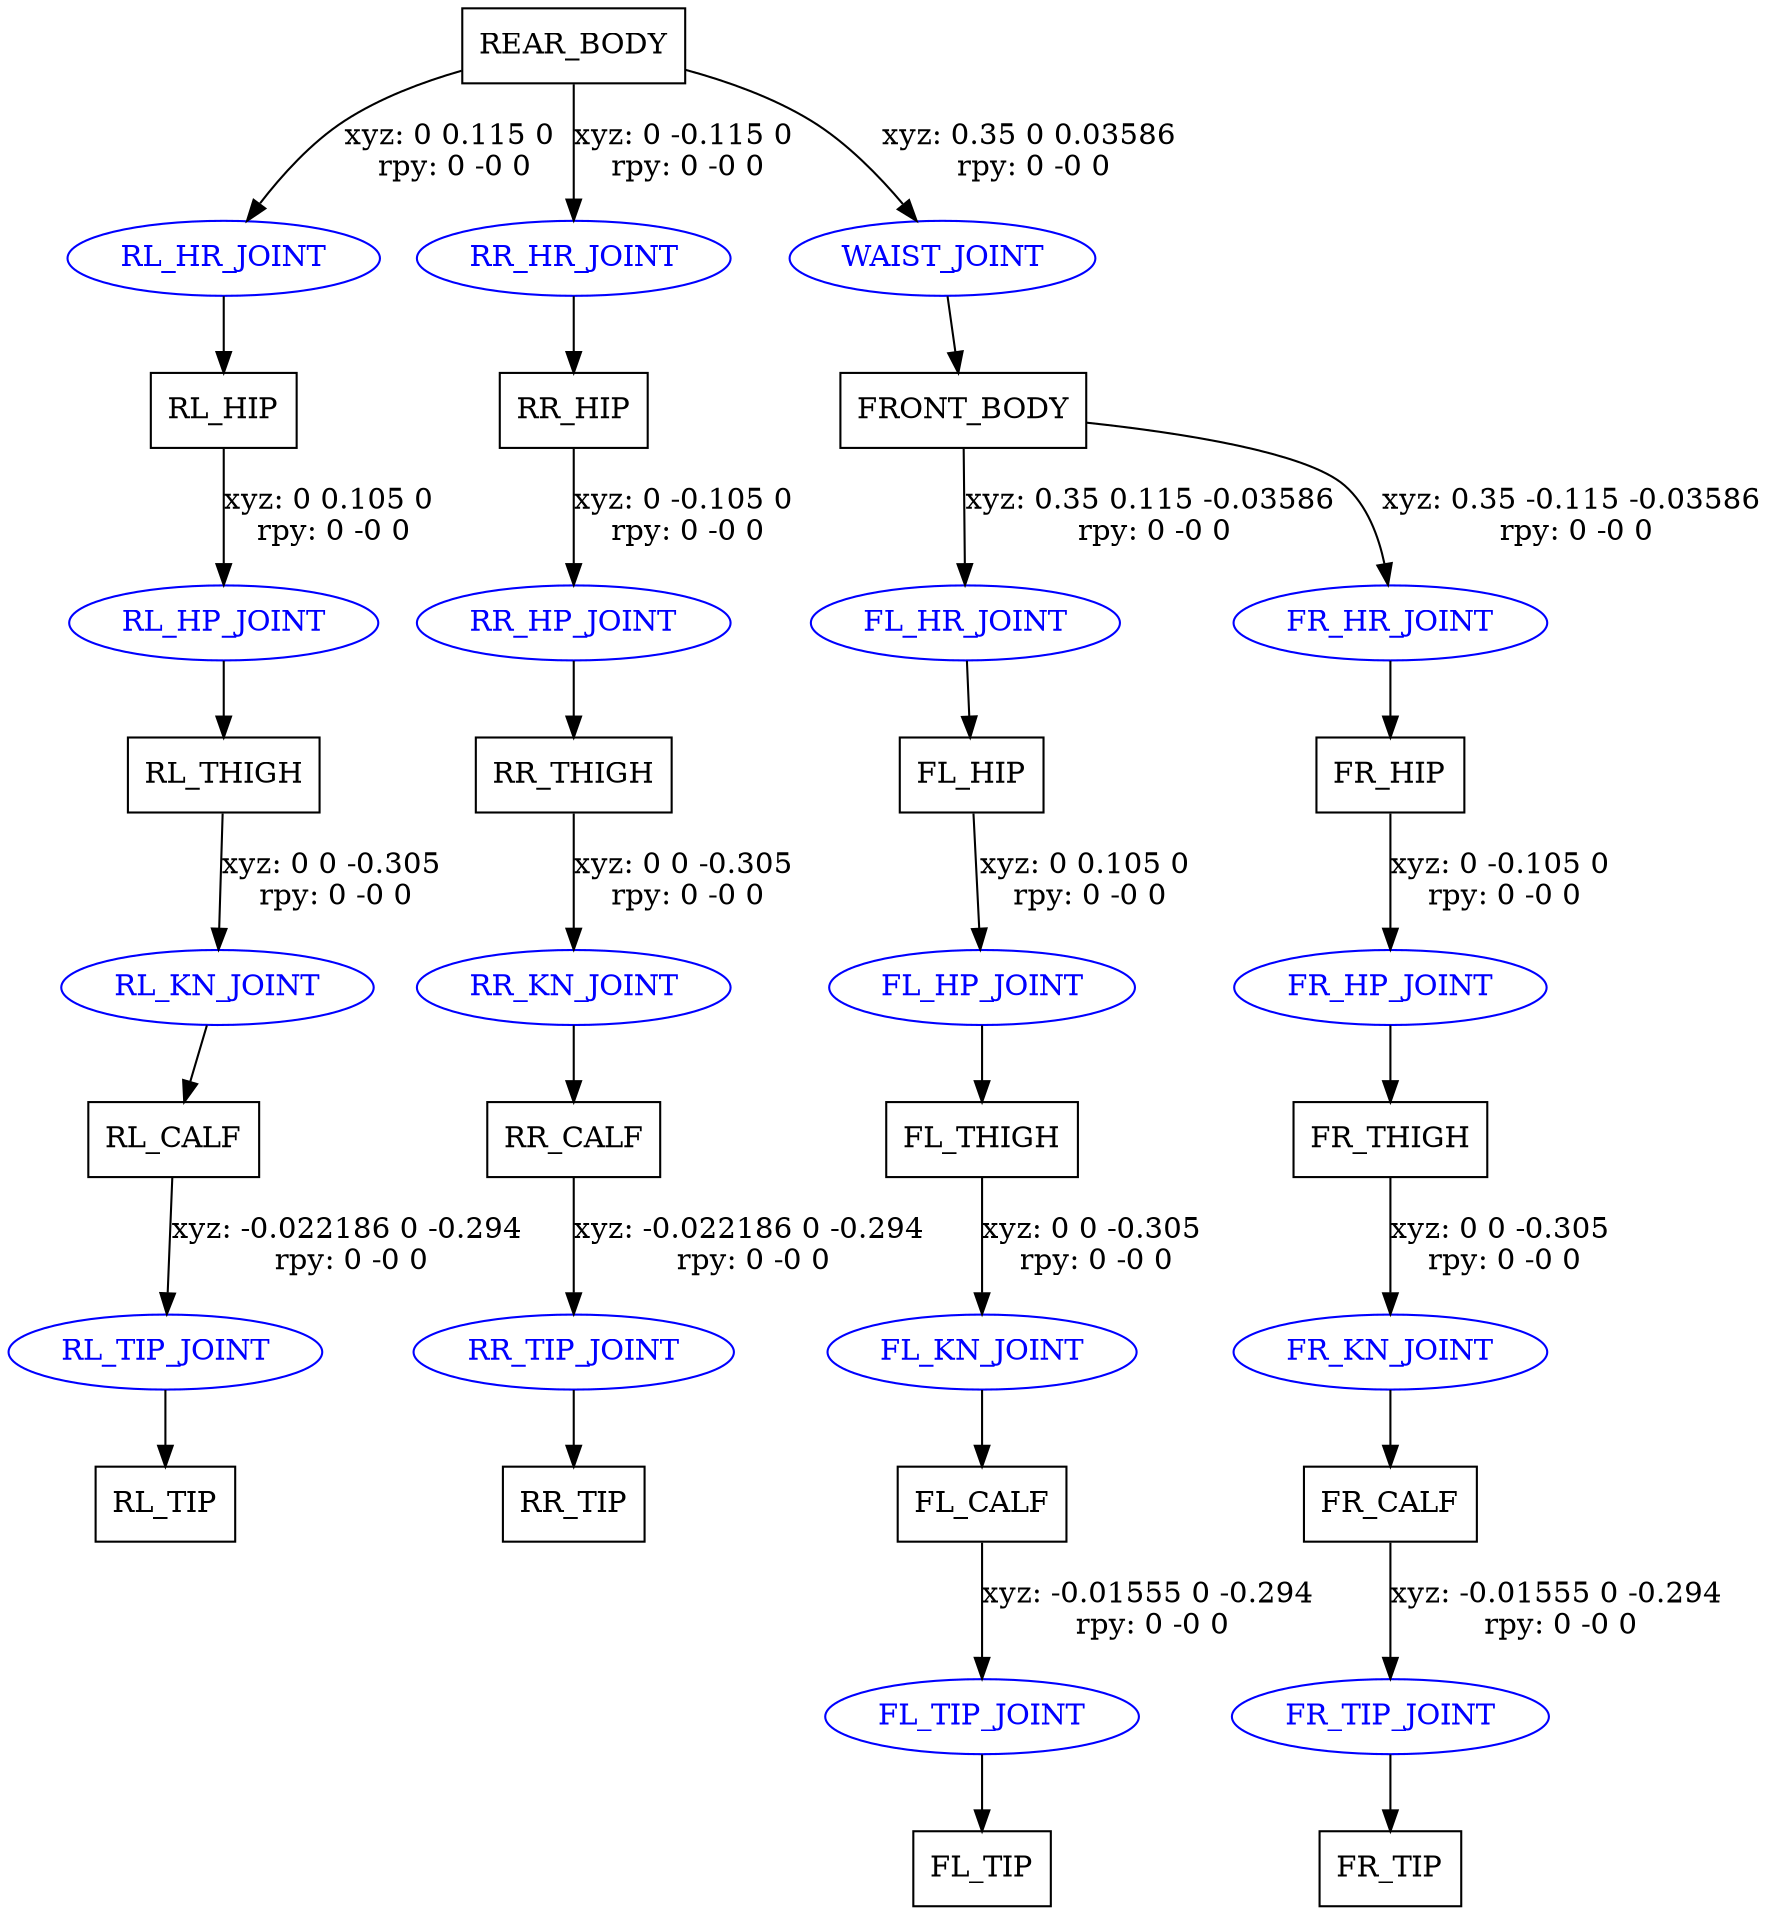 digraph G {
node [shape=box];
"REAR_BODY" [label="REAR_BODY"];
"RL_HIP" [label="RL_HIP"];
"RL_THIGH" [label="RL_THIGH"];
"RL_CALF" [label="RL_CALF"];
"RL_TIP" [label="RL_TIP"];
"RR_HIP" [label="RR_HIP"];
"RR_THIGH" [label="RR_THIGH"];
"RR_CALF" [label="RR_CALF"];
"RR_TIP" [label="RR_TIP"];
"FRONT_BODY" [label="FRONT_BODY"];
"FL_HIP" [label="FL_HIP"];
"FL_THIGH" [label="FL_THIGH"];
"FL_CALF" [label="FL_CALF"];
"FL_TIP" [label="FL_TIP"];
"FR_HIP" [label="FR_HIP"];
"FR_THIGH" [label="FR_THIGH"];
"FR_CALF" [label="FR_CALF"];
"FR_TIP" [label="FR_TIP"];
node [shape=ellipse, color=blue, fontcolor=blue];
"REAR_BODY" -> "RL_HR_JOINT" [label="xyz: 0 0.115 0 \nrpy: 0 -0 0"]
"RL_HR_JOINT" -> "RL_HIP"
"RL_HIP" -> "RL_HP_JOINT" [label="xyz: 0 0.105 0 \nrpy: 0 -0 0"]
"RL_HP_JOINT" -> "RL_THIGH"
"RL_THIGH" -> "RL_KN_JOINT" [label="xyz: 0 0 -0.305 \nrpy: 0 -0 0"]
"RL_KN_JOINT" -> "RL_CALF"
"RL_CALF" -> "RL_TIP_JOINT" [label="xyz: -0.022186 0 -0.294 \nrpy: 0 -0 0"]
"RL_TIP_JOINT" -> "RL_TIP"
"REAR_BODY" -> "RR_HR_JOINT" [label="xyz: 0 -0.115 0 \nrpy: 0 -0 0"]
"RR_HR_JOINT" -> "RR_HIP"
"RR_HIP" -> "RR_HP_JOINT" [label="xyz: 0 -0.105 0 \nrpy: 0 -0 0"]
"RR_HP_JOINT" -> "RR_THIGH"
"RR_THIGH" -> "RR_KN_JOINT" [label="xyz: 0 0 -0.305 \nrpy: 0 -0 0"]
"RR_KN_JOINT" -> "RR_CALF"
"RR_CALF" -> "RR_TIP_JOINT" [label="xyz: -0.022186 0 -0.294 \nrpy: 0 -0 0"]
"RR_TIP_JOINT" -> "RR_TIP"
"REAR_BODY" -> "WAIST_JOINT" [label="xyz: 0.35 0 0.03586 \nrpy: 0 -0 0"]
"WAIST_JOINT" -> "FRONT_BODY"
"FRONT_BODY" -> "FL_HR_JOINT" [label="xyz: 0.35 0.115 -0.03586 \nrpy: 0 -0 0"]
"FL_HR_JOINT" -> "FL_HIP"
"FL_HIP" -> "FL_HP_JOINT" [label="xyz: 0 0.105 0 \nrpy: 0 -0 0"]
"FL_HP_JOINT" -> "FL_THIGH"
"FL_THIGH" -> "FL_KN_JOINT" [label="xyz: 0 0 -0.305 \nrpy: 0 -0 0"]
"FL_KN_JOINT" -> "FL_CALF"
"FL_CALF" -> "FL_TIP_JOINT" [label="xyz: -0.01555 0 -0.294 \nrpy: 0 -0 0"]
"FL_TIP_JOINT" -> "FL_TIP"
"FRONT_BODY" -> "FR_HR_JOINT" [label="xyz: 0.35 -0.115 -0.03586 \nrpy: 0 -0 0"]
"FR_HR_JOINT" -> "FR_HIP"
"FR_HIP" -> "FR_HP_JOINT" [label="xyz: 0 -0.105 0 \nrpy: 0 -0 0"]
"FR_HP_JOINT" -> "FR_THIGH"
"FR_THIGH" -> "FR_KN_JOINT" [label="xyz: 0 0 -0.305 \nrpy: 0 -0 0"]
"FR_KN_JOINT" -> "FR_CALF"
"FR_CALF" -> "FR_TIP_JOINT" [label="xyz: -0.01555 0 -0.294 \nrpy: 0 -0 0"]
"FR_TIP_JOINT" -> "FR_TIP"
}
